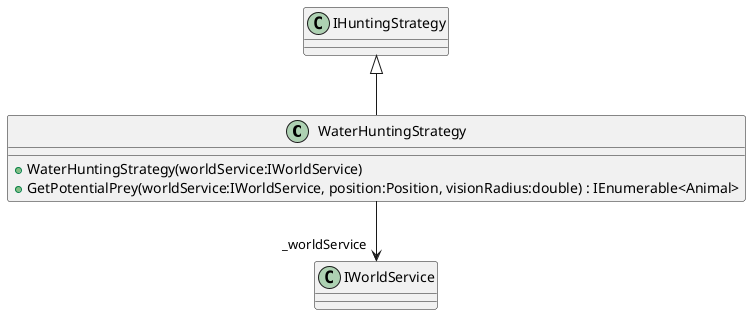 @startuml
class WaterHuntingStrategy {
    + WaterHuntingStrategy(worldService:IWorldService)
    + GetPotentialPrey(worldService:IWorldService, position:Position, visionRadius:double) : IEnumerable<Animal>
}
IHuntingStrategy <|-- WaterHuntingStrategy
WaterHuntingStrategy --> "_worldService" IWorldService
@enduml
